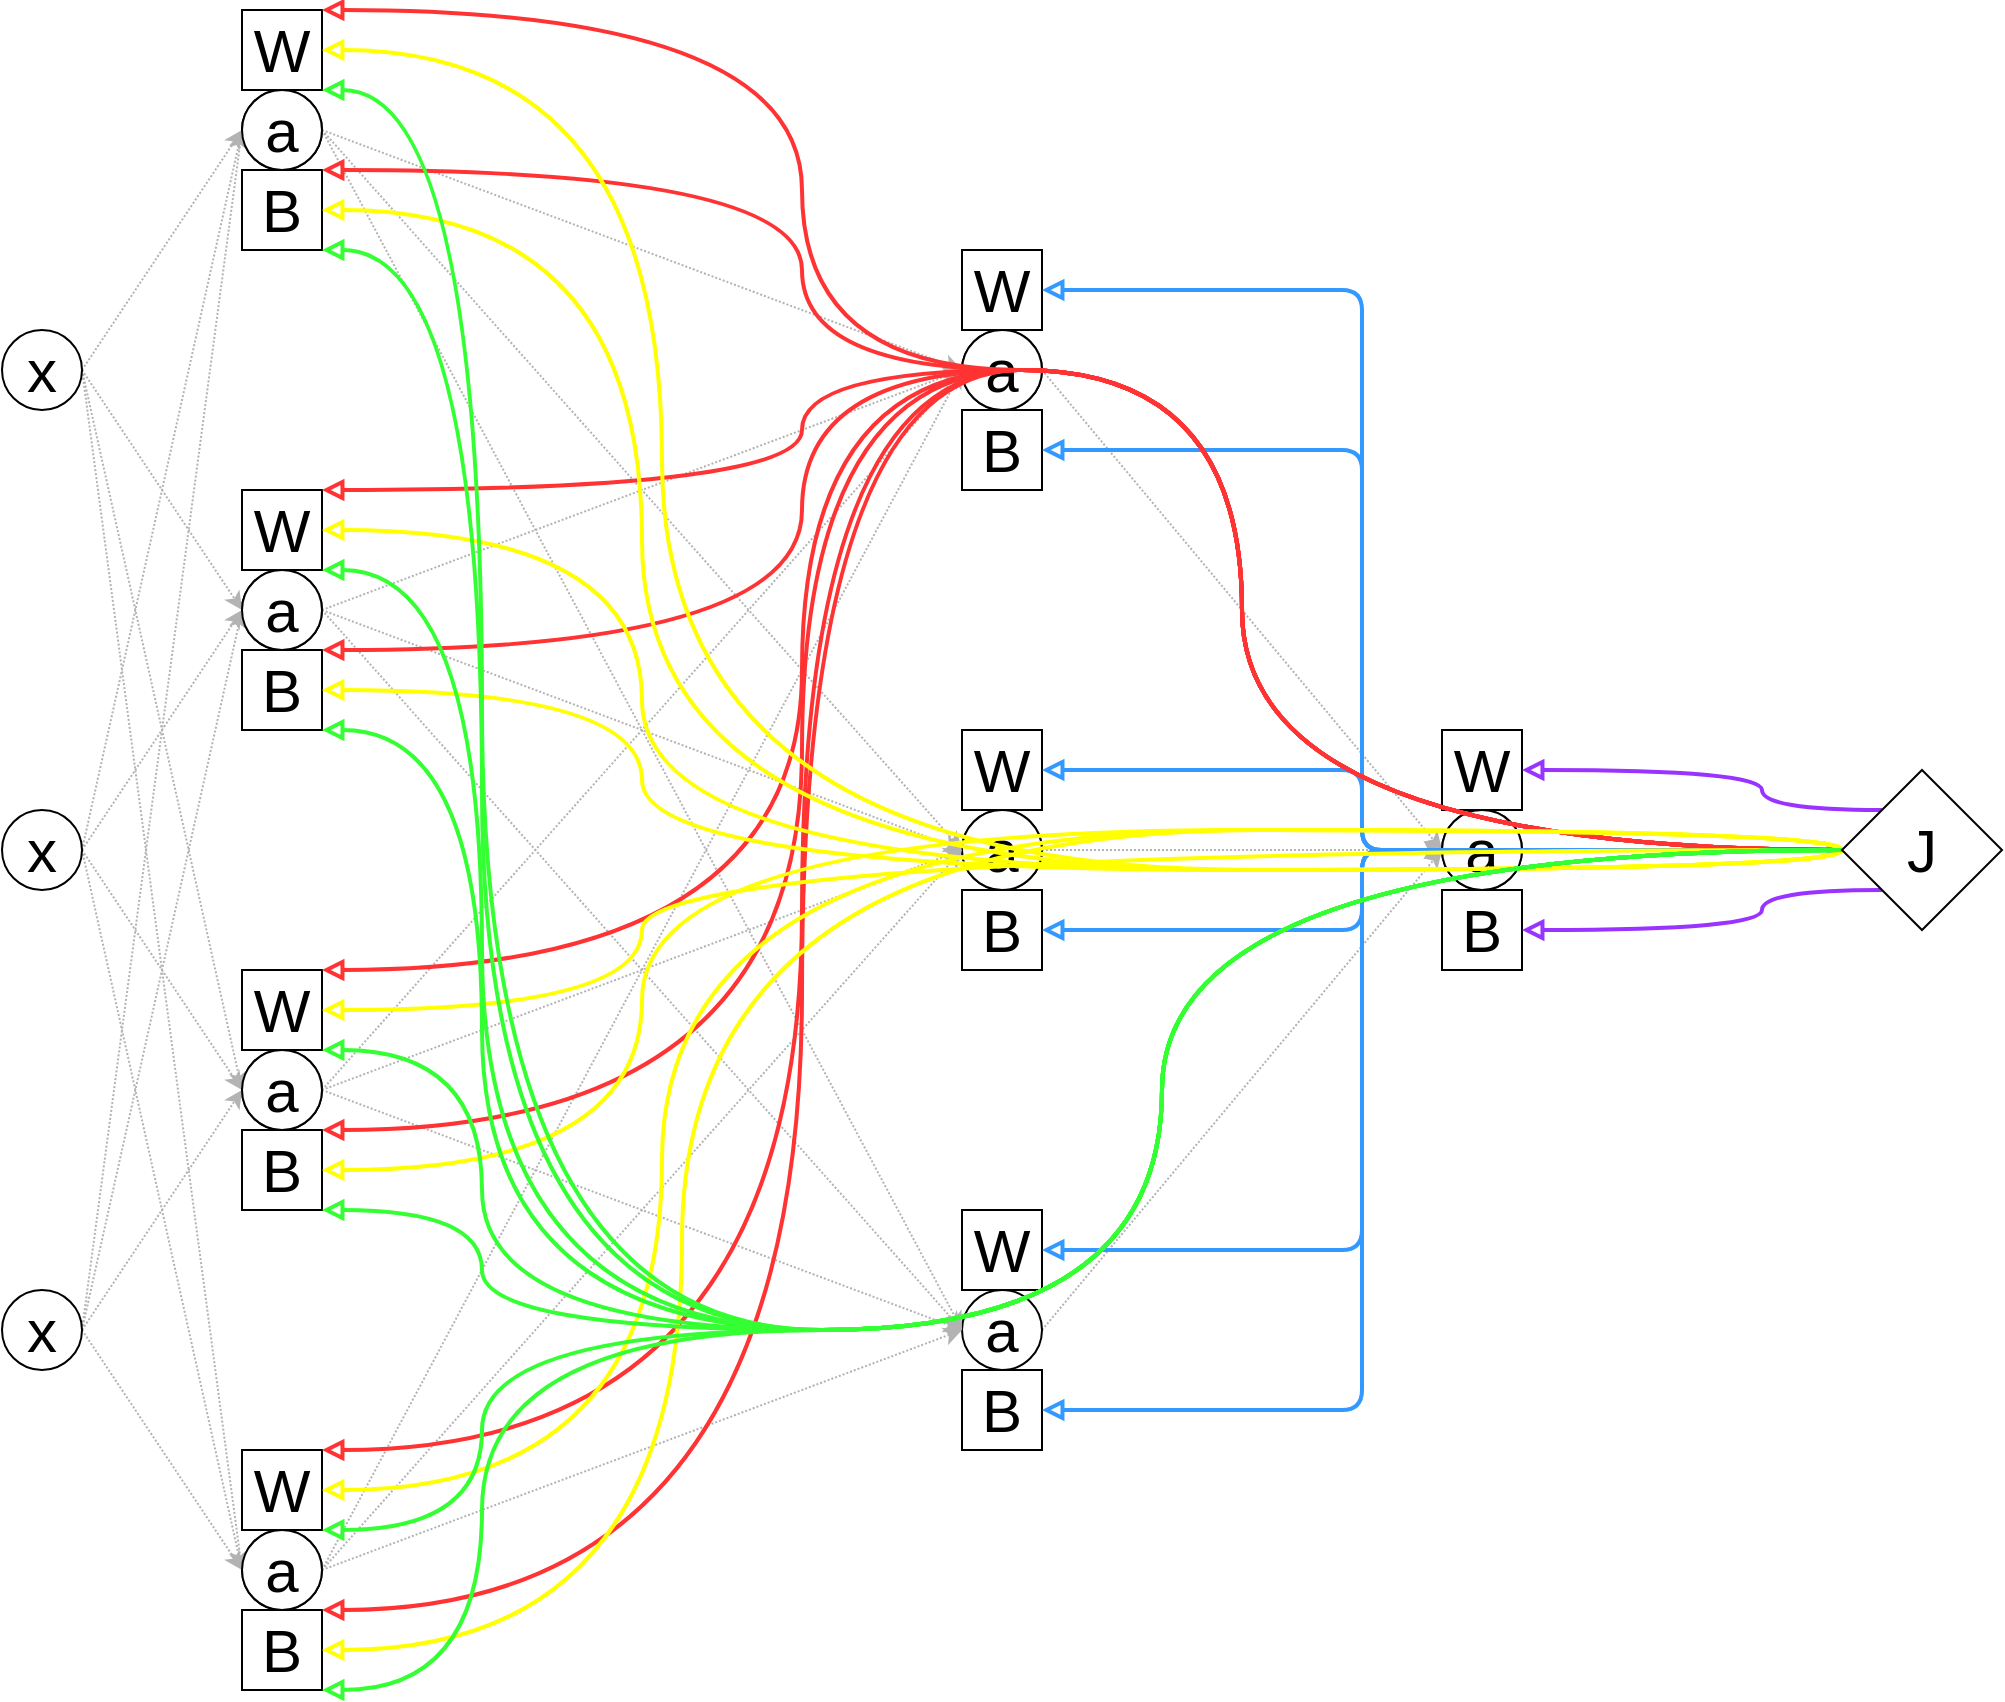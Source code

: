 <mxfile version="15.6.8" type="github"><diagram id="XtuRcXmUHAIBAmxHZIqt" name="Page-1"><mxGraphModel dx="1038" dy="605" grid="1" gridSize="10" guides="1" tooltips="1" connect="1" arrows="1" fold="1" page="1" pageScale="1" pageWidth="3300" pageHeight="4681" math="0" shadow="0"><root><mxCell id="0"/><mxCell id="1" parent="0"/><mxCell id="rryrD29cXmiZ26Lke5aH-1" value="&lt;font style=&quot;font-size: 30px&quot;&gt;a&lt;/font&gt;" style="ellipse;whiteSpace=wrap;html=1;aspect=fixed;" vertex="1" parent="1"><mxGeometry x="600" y="210" width="40" height="40" as="geometry"/></mxCell><mxCell id="rryrD29cXmiZ26Lke5aH-2" value="&lt;font style=&quot;font-size: 30px&quot;&gt;a&lt;/font&gt;" style="ellipse;whiteSpace=wrap;html=1;aspect=fixed;" vertex="1" parent="1"><mxGeometry x="600" y="450" width="40" height="40" as="geometry"/></mxCell><mxCell id="rryrD29cXmiZ26Lke5aH-3" style="edgeStyle=none;sketch=0;orthogonalLoop=1;jettySize=auto;html=1;exitX=1;exitY=0.5;exitDx=0;exitDy=0;shadow=0;dashed=1;dashPattern=1 1;fontSize=30;startArrow=none;startFill=0;endArrow=classic;endFill=1;strokeColor=#B3B3B3;strokeWidth=1;" edge="1" parent="1" source="rryrD29cXmiZ26Lke5aH-4"><mxGeometry relative="1" as="geometry"><mxPoint x="840" y="470" as="targetPoint"/></mxGeometry></mxCell><mxCell id="rryrD29cXmiZ26Lke5aH-4" value="&lt;span style=&quot;font-size: 30px&quot;&gt;a&lt;/span&gt;" style="ellipse;whiteSpace=wrap;html=1;aspect=fixed;" vertex="1" parent="1"><mxGeometry x="600" y="690" width="40" height="40" as="geometry"/></mxCell><mxCell id="rryrD29cXmiZ26Lke5aH-5" value="" style="ellipse;whiteSpace=wrap;html=1;aspect=fixed;" vertex="1" parent="1"><mxGeometry x="240" y="330" width="40" height="40" as="geometry"/></mxCell><mxCell id="rryrD29cXmiZ26Lke5aH-6" value="" style="ellipse;whiteSpace=wrap;html=1;aspect=fixed;" vertex="1" parent="1"><mxGeometry x="840" y="450" width="40" height="40" as="geometry"/></mxCell><mxCell id="rryrD29cXmiZ26Lke5aH-7" value="" style="ellipse;whiteSpace=wrap;html=1;aspect=fixed;" vertex="1" parent="1"><mxGeometry x="240" y="90" width="40" height="40" as="geometry"/></mxCell><mxCell id="rryrD29cXmiZ26Lke5aH-8" value="" style="ellipse;whiteSpace=wrap;html=1;aspect=fixed;" vertex="1" parent="1"><mxGeometry x="240" y="810" width="40" height="40" as="geometry"/></mxCell><mxCell id="rryrD29cXmiZ26Lke5aH-9" value="" style="ellipse;whiteSpace=wrap;html=1;aspect=fixed;" vertex="1" parent="1"><mxGeometry x="240" y="570" width="40" height="40" as="geometry"/></mxCell><mxCell id="rryrD29cXmiZ26Lke5aH-10" style="sketch=0;orthogonalLoop=1;jettySize=auto;html=1;exitX=1;exitY=0.5;exitDx=0;exitDy=0;entryX=0;entryY=0.5;entryDx=0;entryDy=0;shadow=0;dashed=1;fontSize=30;startArrow=none;startFill=0;endArrow=classic;endFill=1;strokeColor=#B3B3B3;strokeWidth=1;dashPattern=1 1;" edge="1" parent="1" source="rryrD29cXmiZ26Lke5aH-14" target="rryrD29cXmiZ26Lke5aH-45"><mxGeometry relative="1" as="geometry"/></mxCell><mxCell id="rryrD29cXmiZ26Lke5aH-11" style="sketch=0;orthogonalLoop=1;jettySize=auto;html=1;exitX=1;exitY=0.5;exitDx=0;exitDy=0;entryX=0;entryY=0.5;entryDx=0;entryDy=0;shadow=0;dashed=1;fontSize=30;startArrow=none;startFill=0;endArrow=classic;endFill=1;strokeColor=#B3B3B3;strokeWidth=1;dashPattern=1 1;" edge="1" parent="1" source="rryrD29cXmiZ26Lke5aH-14" target="rryrD29cXmiZ26Lke5aH-31"><mxGeometry relative="1" as="geometry"/></mxCell><mxCell id="rryrD29cXmiZ26Lke5aH-12" style="sketch=0;orthogonalLoop=1;jettySize=auto;html=1;exitX=1;exitY=0.5;exitDx=0;exitDy=0;entryX=0;entryY=0.5;entryDx=0;entryDy=0;shadow=0;dashed=1;fontSize=30;startArrow=none;startFill=0;endArrow=classic;endFill=1;strokeColor=#B3B3B3;strokeWidth=1;dashPattern=1 1;" edge="1" parent="1" source="rryrD29cXmiZ26Lke5aH-14" target="rryrD29cXmiZ26Lke5aH-51"><mxGeometry relative="1" as="geometry"/></mxCell><mxCell id="rryrD29cXmiZ26Lke5aH-13" style="sketch=0;orthogonalLoop=1;jettySize=auto;html=1;exitX=1;exitY=0.5;exitDx=0;exitDy=0;entryX=0;entryY=0.5;entryDx=0;entryDy=0;shadow=0;dashed=1;fontSize=30;startArrow=none;startFill=0;endArrow=classic;endFill=1;strokeColor=#B3B3B3;strokeWidth=1;dashPattern=1 1;" edge="1" parent="1" source="rryrD29cXmiZ26Lke5aH-14" target="rryrD29cXmiZ26Lke5aH-57"><mxGeometry relative="1" as="geometry"/></mxCell><mxCell id="rryrD29cXmiZ26Lke5aH-14" value="&lt;font style=&quot;font-size: 30px&quot;&gt;x&lt;/font&gt;" style="ellipse;whiteSpace=wrap;html=1;aspect=fixed;" vertex="1" parent="1"><mxGeometry x="120" y="690" width="40" height="40" as="geometry"/></mxCell><mxCell id="rryrD29cXmiZ26Lke5aH-15" style="sketch=0;orthogonalLoop=1;jettySize=auto;html=1;exitX=1;exitY=0.5;exitDx=0;exitDy=0;entryX=0;entryY=0.5;entryDx=0;entryDy=0;shadow=0;dashed=1;fontSize=30;startArrow=none;startFill=0;endArrow=classic;endFill=1;strokeColor=#B3B3B3;strokeWidth=1;dashPattern=1 1;" edge="1" parent="1" source="rryrD29cXmiZ26Lke5aH-19" target="rryrD29cXmiZ26Lke5aH-45"><mxGeometry relative="1" as="geometry"/></mxCell><mxCell id="rryrD29cXmiZ26Lke5aH-16" style="sketch=0;orthogonalLoop=1;jettySize=auto;html=1;exitX=1;exitY=0.5;exitDx=0;exitDy=0;entryX=0;entryY=0.5;entryDx=0;entryDy=0;shadow=0;dashed=1;fontSize=30;startArrow=none;startFill=0;endArrow=classic;endFill=1;strokeColor=#B3B3B3;strokeWidth=1;dashPattern=1 1;" edge="1" parent="1" source="rryrD29cXmiZ26Lke5aH-19" target="rryrD29cXmiZ26Lke5aH-31"><mxGeometry relative="1" as="geometry"/></mxCell><mxCell id="rryrD29cXmiZ26Lke5aH-17" style="sketch=0;orthogonalLoop=1;jettySize=auto;html=1;exitX=1;exitY=0.5;exitDx=0;exitDy=0;entryX=0;entryY=0.5;entryDx=0;entryDy=0;shadow=0;dashed=1;fontSize=30;startArrow=none;startFill=0;endArrow=classic;endFill=1;strokeColor=#B3B3B3;strokeWidth=1;dashPattern=1 1;" edge="1" parent="1" source="rryrD29cXmiZ26Lke5aH-19" target="rryrD29cXmiZ26Lke5aH-51"><mxGeometry relative="1" as="geometry"/></mxCell><mxCell id="rryrD29cXmiZ26Lke5aH-18" style="sketch=0;orthogonalLoop=1;jettySize=auto;html=1;exitX=1;exitY=0.5;exitDx=0;exitDy=0;entryX=0;entryY=0.5;entryDx=0;entryDy=0;shadow=0;dashed=1;fontSize=30;startArrow=none;startFill=0;endArrow=classic;endFill=1;strokeColor=#B3B3B3;strokeWidth=1;dashPattern=1 1;" edge="1" parent="1" source="rryrD29cXmiZ26Lke5aH-19" target="rryrD29cXmiZ26Lke5aH-57"><mxGeometry relative="1" as="geometry"/></mxCell><mxCell id="rryrD29cXmiZ26Lke5aH-19" value="&lt;font style=&quot;font-size: 30px&quot;&gt;x&lt;/font&gt;" style="ellipse;whiteSpace=wrap;html=1;aspect=fixed;" vertex="1" parent="1"><mxGeometry x="120" y="450" width="40" height="40" as="geometry"/></mxCell><mxCell id="rryrD29cXmiZ26Lke5aH-20" style="sketch=0;orthogonalLoop=1;jettySize=auto;html=1;exitX=1;exitY=0.5;exitDx=0;exitDy=0;entryX=0;entryY=0.5;entryDx=0;entryDy=0;shadow=0;fontSize=30;startArrow=none;startFill=0;endArrow=classic;endFill=1;strokeColor=#B3B3B3;strokeWidth=1;dashed=1;dashPattern=1 1;" edge="1" parent="1" source="rryrD29cXmiZ26Lke5aH-24" target="rryrD29cXmiZ26Lke5aH-45"><mxGeometry relative="1" as="geometry"/></mxCell><mxCell id="rryrD29cXmiZ26Lke5aH-21" style="sketch=0;orthogonalLoop=1;jettySize=auto;html=1;exitX=1;exitY=0.5;exitDx=0;exitDy=0;entryX=0;entryY=0.5;entryDx=0;entryDy=0;shadow=0;fontSize=30;startArrow=none;startFill=0;endArrow=classic;endFill=1;strokeColor=#B3B3B3;strokeWidth=1;dashed=1;dashPattern=1 1;" edge="1" parent="1" source="rryrD29cXmiZ26Lke5aH-24" target="rryrD29cXmiZ26Lke5aH-31"><mxGeometry relative="1" as="geometry"/></mxCell><mxCell id="rryrD29cXmiZ26Lke5aH-22" style="sketch=0;orthogonalLoop=1;jettySize=auto;html=1;exitX=1;exitY=0.5;exitDx=0;exitDy=0;entryX=0;entryY=0.5;entryDx=0;entryDy=0;shadow=0;fontSize=30;startArrow=none;startFill=0;endArrow=classic;endFill=1;strokeColor=#B3B3B3;strokeWidth=1;dashed=1;dashPattern=1 1;" edge="1" parent="1" source="rryrD29cXmiZ26Lke5aH-24" target="rryrD29cXmiZ26Lke5aH-51"><mxGeometry relative="1" as="geometry"/></mxCell><mxCell id="rryrD29cXmiZ26Lke5aH-23" style="sketch=0;orthogonalLoop=1;jettySize=auto;html=1;exitX=1;exitY=0.5;exitDx=0;exitDy=0;entryX=0;entryY=0.5;entryDx=0;entryDy=0;shadow=0;fontSize=30;startArrow=none;startFill=0;endArrow=classic;endFill=1;strokeColor=#B3B3B3;strokeWidth=1;dashed=1;dashPattern=1 1;" edge="1" parent="1" source="rryrD29cXmiZ26Lke5aH-24" target="rryrD29cXmiZ26Lke5aH-57"><mxGeometry relative="1" as="geometry"/></mxCell><mxCell id="rryrD29cXmiZ26Lke5aH-24" value="&lt;font style=&quot;font-size: 30px&quot;&gt;x&lt;/font&gt;" style="ellipse;whiteSpace=wrap;html=1;aspect=fixed;" vertex="1" parent="1"><mxGeometry x="120" y="210" width="40" height="40" as="geometry"/></mxCell><mxCell id="rryrD29cXmiZ26Lke5aH-25" value="" style="whiteSpace=wrap;html=1;aspect=fixed;fontSize=30;" vertex="1" parent="1"><mxGeometry x="600" y="410" width="40" height="40" as="geometry"/></mxCell><mxCell id="rryrD29cXmiZ26Lke5aH-26" value="W" style="whiteSpace=wrap;html=1;aspect=fixed;fontSize=30;" vertex="1" parent="1"><mxGeometry x="600" y="650" width="40" height="40" as="geometry"/></mxCell><mxCell id="rryrD29cXmiZ26Lke5aH-27" value="B" style="whiteSpace=wrap;html=1;aspect=fixed;fontSize=30;" vertex="1" parent="1"><mxGeometry x="600" y="730" width="40" height="40" as="geometry"/></mxCell><mxCell id="rryrD29cXmiZ26Lke5aH-28" style="edgeStyle=none;sketch=0;orthogonalLoop=1;jettySize=auto;html=1;exitX=1;exitY=0.5;exitDx=0;exitDy=0;shadow=0;dashed=1;dashPattern=1 1;fontSize=30;startArrow=none;startFill=0;endArrow=classic;endFill=1;strokeColor=#B3B3B3;strokeWidth=1;" edge="1" parent="1" source="rryrD29cXmiZ26Lke5aH-31"><mxGeometry relative="1" as="geometry"><mxPoint x="600" y="230" as="targetPoint"/></mxGeometry></mxCell><mxCell id="rryrD29cXmiZ26Lke5aH-29" style="edgeStyle=none;sketch=0;orthogonalLoop=1;jettySize=auto;html=1;exitX=1;exitY=0.5;exitDx=0;exitDy=0;shadow=0;dashed=1;dashPattern=1 1;fontSize=30;startArrow=none;startFill=0;endArrow=classic;endFill=1;strokeColor=#B3B3B3;strokeWidth=1;" edge="1" parent="1" source="rryrD29cXmiZ26Lke5aH-31"><mxGeometry relative="1" as="geometry"><mxPoint x="600" y="470" as="targetPoint"/></mxGeometry></mxCell><mxCell id="rryrD29cXmiZ26Lke5aH-30" style="edgeStyle=none;sketch=0;orthogonalLoop=1;jettySize=auto;html=1;exitX=1;exitY=0.5;exitDx=0;exitDy=0;entryX=0;entryY=0.5;entryDx=0;entryDy=0;shadow=0;dashed=1;dashPattern=1 1;fontSize=30;startArrow=none;startFill=0;endArrow=classic;endFill=1;strokeColor=#B3B3B3;strokeWidth=1;" edge="1" parent="1" source="rryrD29cXmiZ26Lke5aH-31" target="rryrD29cXmiZ26Lke5aH-4"><mxGeometry relative="1" as="geometry"/></mxCell><mxCell id="rryrD29cXmiZ26Lke5aH-31" value="&lt;span style=&quot;font-size: 30px&quot;&gt;a&lt;/span&gt;" style="ellipse;whiteSpace=wrap;html=1;aspect=fixed;" vertex="1" parent="1"><mxGeometry x="240" y="330" width="40" height="40" as="geometry"/></mxCell><mxCell id="rryrD29cXmiZ26Lke5aH-32" value="W" style="whiteSpace=wrap;html=1;aspect=fixed;fontSize=30;" vertex="1" parent="1"><mxGeometry x="240" y="290" width="40" height="40" as="geometry"/></mxCell><mxCell id="rryrD29cXmiZ26Lke5aH-33" value="B" style="whiteSpace=wrap;html=1;aspect=fixed;fontSize=30;" vertex="1" parent="1"><mxGeometry x="240" y="370" width="40" height="40" as="geometry"/></mxCell><mxCell id="rryrD29cXmiZ26Lke5aH-34" style="edgeStyle=none;sketch=0;orthogonalLoop=1;jettySize=auto;html=1;exitX=1;exitY=0.5;exitDx=0;exitDy=0;shadow=0;dashed=1;dashPattern=1 1;fontSize=30;startArrow=none;startFill=0;endArrow=classic;endFill=1;strokeColor=#B3B3B3;strokeWidth=1;" edge="1" parent="1" source="rryrD29cXmiZ26Lke5aH-35"><mxGeometry relative="1" as="geometry"><mxPoint x="840" y="470" as="targetPoint"/></mxGeometry></mxCell><mxCell id="rryrD29cXmiZ26Lke5aH-35" value="&lt;span style=&quot;font-size: 30px&quot;&gt;a&lt;/span&gt;" style="ellipse;whiteSpace=wrap;html=1;aspect=fixed;" vertex="1" parent="1"><mxGeometry x="600" y="450" width="40" height="40" as="geometry"/></mxCell><mxCell id="rryrD29cXmiZ26Lke5aH-36" value="W" style="whiteSpace=wrap;html=1;aspect=fixed;fontSize=30;" vertex="1" parent="1"><mxGeometry x="600" y="410" width="40" height="40" as="geometry"/></mxCell><mxCell id="rryrD29cXmiZ26Lke5aH-37" value="B" style="whiteSpace=wrap;html=1;aspect=fixed;fontSize=30;" vertex="1" parent="1"><mxGeometry x="600" y="490" width="40" height="40" as="geometry"/></mxCell><mxCell id="rryrD29cXmiZ26Lke5aH-38" style="edgeStyle=none;sketch=0;orthogonalLoop=1;jettySize=auto;html=1;exitX=1;exitY=0.5;exitDx=0;exitDy=0;shadow=0;dashed=1;dashPattern=1 1;fontSize=30;startArrow=none;startFill=0;endArrow=classic;endFill=1;strokeColor=#B3B3B3;strokeWidth=1;" edge="1" parent="1" source="rryrD29cXmiZ26Lke5aH-39"><mxGeometry relative="1" as="geometry"><mxPoint x="840" y="470" as="targetPoint"/></mxGeometry></mxCell><mxCell id="rryrD29cXmiZ26Lke5aH-39" value="&lt;span style=&quot;font-size: 30px&quot;&gt;a&lt;/span&gt;" style="ellipse;whiteSpace=wrap;html=1;aspect=fixed;" vertex="1" parent="1"><mxGeometry x="600" y="210" width="40" height="40" as="geometry"/></mxCell><mxCell id="rryrD29cXmiZ26Lke5aH-40" value="W" style="whiteSpace=wrap;html=1;aspect=fixed;fontSize=30;" vertex="1" parent="1"><mxGeometry x="600" y="170" width="40" height="40" as="geometry"/></mxCell><mxCell id="rryrD29cXmiZ26Lke5aH-41" value="B" style="whiteSpace=wrap;html=1;aspect=fixed;fontSize=30;" vertex="1" parent="1"><mxGeometry x="600" y="250" width="40" height="40" as="geometry"/></mxCell><mxCell id="rryrD29cXmiZ26Lke5aH-42" style="edgeStyle=none;sketch=0;orthogonalLoop=1;jettySize=auto;html=1;exitX=1;exitY=0.5;exitDx=0;exitDy=0;shadow=0;dashed=1;dashPattern=1 1;fontSize=30;startArrow=none;startFill=0;endArrow=classic;endFill=1;strokeColor=#B3B3B3;strokeWidth=1;" edge="1" parent="1" source="rryrD29cXmiZ26Lke5aH-45"><mxGeometry relative="1" as="geometry"><mxPoint x="600" y="230" as="targetPoint"/></mxGeometry></mxCell><mxCell id="rryrD29cXmiZ26Lke5aH-43" style="edgeStyle=none;sketch=0;orthogonalLoop=1;jettySize=auto;html=1;exitX=1;exitY=0.5;exitDx=0;exitDy=0;shadow=0;dashed=1;dashPattern=1 1;fontSize=30;startArrow=none;startFill=0;endArrow=classic;endFill=1;strokeColor=#B3B3B3;strokeWidth=1;" edge="1" parent="1" source="rryrD29cXmiZ26Lke5aH-45"><mxGeometry relative="1" as="geometry"><mxPoint x="600" y="470" as="targetPoint"/></mxGeometry></mxCell><mxCell id="rryrD29cXmiZ26Lke5aH-44" style="edgeStyle=none;sketch=0;orthogonalLoop=1;jettySize=auto;html=1;exitX=1;exitY=0.5;exitDx=0;exitDy=0;shadow=0;dashed=1;dashPattern=1 1;fontSize=30;startArrow=none;startFill=0;endArrow=classic;endFill=1;strokeColor=#B3B3B3;strokeWidth=1;" edge="1" parent="1" source="rryrD29cXmiZ26Lke5aH-45"><mxGeometry relative="1" as="geometry"><mxPoint x="600" y="710" as="targetPoint"/></mxGeometry></mxCell><mxCell id="rryrD29cXmiZ26Lke5aH-45" value="&lt;span style=&quot;font-size: 30px&quot;&gt;a&lt;/span&gt;" style="ellipse;whiteSpace=wrap;html=1;aspect=fixed;" vertex="1" parent="1"><mxGeometry x="240" y="90" width="40" height="40" as="geometry"/></mxCell><mxCell id="rryrD29cXmiZ26Lke5aH-46" value="W" style="whiteSpace=wrap;html=1;aspect=fixed;fontSize=30;" vertex="1" parent="1"><mxGeometry x="240" y="50" width="40" height="40" as="geometry"/></mxCell><mxCell id="rryrD29cXmiZ26Lke5aH-47" value="B" style="whiteSpace=wrap;html=1;aspect=fixed;fontSize=30;" vertex="1" parent="1"><mxGeometry x="240" y="130" width="40" height="40" as="geometry"/></mxCell><mxCell id="rryrD29cXmiZ26Lke5aH-48" style="edgeStyle=none;sketch=0;orthogonalLoop=1;jettySize=auto;html=1;exitX=1;exitY=0.5;exitDx=0;exitDy=0;entryX=0;entryY=0.5;entryDx=0;entryDy=0;shadow=0;dashed=1;dashPattern=1 1;fontSize=30;startArrow=none;startFill=0;endArrow=classic;endFill=1;strokeColor=#B3B3B3;strokeWidth=1;" edge="1" parent="1" source="rryrD29cXmiZ26Lke5aH-51" target="rryrD29cXmiZ26Lke5aH-39"><mxGeometry relative="1" as="geometry"/></mxCell><mxCell id="rryrD29cXmiZ26Lke5aH-49" style="edgeStyle=none;sketch=0;orthogonalLoop=1;jettySize=auto;html=1;exitX=1;exitY=0.5;exitDx=0;exitDy=0;shadow=0;dashed=1;dashPattern=1 1;fontSize=30;startArrow=none;startFill=0;endArrow=classic;endFill=1;strokeColor=#B3B3B3;strokeWidth=1;" edge="1" parent="1" source="rryrD29cXmiZ26Lke5aH-51"><mxGeometry relative="1" as="geometry"><mxPoint x="600" y="470" as="targetPoint"/></mxGeometry></mxCell><mxCell id="rryrD29cXmiZ26Lke5aH-50" style="edgeStyle=none;sketch=0;orthogonalLoop=1;jettySize=auto;html=1;exitX=1;exitY=0.5;exitDx=0;exitDy=0;entryX=0;entryY=0.5;entryDx=0;entryDy=0;shadow=0;dashed=1;dashPattern=1 1;fontSize=30;startArrow=none;startFill=0;endArrow=classic;endFill=1;strokeColor=#B3B3B3;strokeWidth=1;" edge="1" parent="1" source="rryrD29cXmiZ26Lke5aH-51" target="rryrD29cXmiZ26Lke5aH-4"><mxGeometry relative="1" as="geometry"/></mxCell><mxCell id="rryrD29cXmiZ26Lke5aH-51" value="&lt;span style=&quot;font-size: 30px&quot;&gt;a&lt;/span&gt;" style="ellipse;whiteSpace=wrap;html=1;aspect=fixed;" vertex="1" parent="1"><mxGeometry x="240" y="570" width="40" height="40" as="geometry"/></mxCell><mxCell id="rryrD29cXmiZ26Lke5aH-52" value="W" style="whiteSpace=wrap;html=1;aspect=fixed;fontSize=30;" vertex="1" parent="1"><mxGeometry x="240" y="530" width="40" height="40" as="geometry"/></mxCell><mxCell id="rryrD29cXmiZ26Lke5aH-53" value="B" style="whiteSpace=wrap;html=1;aspect=fixed;fontSize=30;" vertex="1" parent="1"><mxGeometry x="240" y="610" width="40" height="40" as="geometry"/></mxCell><mxCell id="rryrD29cXmiZ26Lke5aH-54" style="edgeStyle=none;sketch=0;orthogonalLoop=1;jettySize=auto;html=1;exitX=1;exitY=0.5;exitDx=0;exitDy=0;shadow=0;dashed=1;dashPattern=1 1;fontSize=30;startArrow=none;startFill=0;endArrow=classic;endFill=1;strokeColor=#B3B3B3;strokeWidth=1;" edge="1" parent="1" source="rryrD29cXmiZ26Lke5aH-57"><mxGeometry relative="1" as="geometry"><mxPoint x="600" y="230" as="targetPoint"/></mxGeometry></mxCell><mxCell id="rryrD29cXmiZ26Lke5aH-55" style="edgeStyle=none;sketch=0;orthogonalLoop=1;jettySize=auto;html=1;exitX=1;exitY=0.5;exitDx=0;exitDy=0;shadow=0;dashed=1;dashPattern=1 1;fontSize=30;startArrow=none;startFill=0;endArrow=classic;endFill=1;strokeColor=#B3B3B3;strokeWidth=1;" edge="1" parent="1" source="rryrD29cXmiZ26Lke5aH-57"><mxGeometry relative="1" as="geometry"><mxPoint x="600" y="470" as="targetPoint"/></mxGeometry></mxCell><mxCell id="rryrD29cXmiZ26Lke5aH-56" style="edgeStyle=none;sketch=0;orthogonalLoop=1;jettySize=auto;html=1;exitX=1;exitY=0.5;exitDx=0;exitDy=0;entryX=0;entryY=0.5;entryDx=0;entryDy=0;shadow=0;dashed=1;dashPattern=1 1;fontSize=30;startArrow=none;startFill=0;endArrow=classic;endFill=1;strokeColor=#B3B3B3;strokeWidth=1;" edge="1" parent="1" source="rryrD29cXmiZ26Lke5aH-57" target="rryrD29cXmiZ26Lke5aH-4"><mxGeometry relative="1" as="geometry"/></mxCell><mxCell id="rryrD29cXmiZ26Lke5aH-57" value="&lt;span style=&quot;font-size: 30px&quot;&gt;a&lt;/span&gt;" style="ellipse;whiteSpace=wrap;html=1;aspect=fixed;" vertex="1" parent="1"><mxGeometry x="240" y="810" width="40" height="40" as="geometry"/></mxCell><mxCell id="rryrD29cXmiZ26Lke5aH-58" value="W" style="whiteSpace=wrap;html=1;aspect=fixed;fontSize=30;" vertex="1" parent="1"><mxGeometry x="240" y="770" width="40" height="40" as="geometry"/></mxCell><mxCell id="rryrD29cXmiZ26Lke5aH-59" value="B" style="whiteSpace=wrap;html=1;aspect=fixed;fontSize=30;" vertex="1" parent="1"><mxGeometry x="240" y="850" width="40" height="40" as="geometry"/></mxCell><mxCell id="rryrD29cXmiZ26Lke5aH-60" style="edgeStyle=none;sketch=0;orthogonalLoop=1;jettySize=auto;html=1;exitX=1;exitY=0.5;exitDx=0;exitDy=0;entryX=0;entryY=0.5;entryDx=0;entryDy=0;shadow=0;dashed=1;dashPattern=1 1;fontSize=30;startArrow=none;startFill=0;endArrow=classic;endFill=1;strokeColor=#B3B3B3;strokeWidth=1;" edge="1" parent="1" source="rryrD29cXmiZ26Lke5aH-61" target="rryrD29cXmiZ26Lke5aH-96"><mxGeometry relative="1" as="geometry"/></mxCell><mxCell id="rryrD29cXmiZ26Lke5aH-61" value="&lt;span style=&quot;font-size: 30px&quot;&gt;a&lt;/span&gt;" style="ellipse;whiteSpace=wrap;html=1;aspect=fixed;" vertex="1" parent="1"><mxGeometry x="840" y="450" width="40" height="40" as="geometry"/></mxCell><mxCell id="rryrD29cXmiZ26Lke5aH-62" value="W" style="whiteSpace=wrap;html=1;aspect=fixed;fontSize=30;" vertex="1" parent="1"><mxGeometry x="840" y="410" width="40" height="40" as="geometry"/></mxCell><mxCell id="rryrD29cXmiZ26Lke5aH-63" value="B" style="whiteSpace=wrap;html=1;aspect=fixed;fontSize=30;" vertex="1" parent="1"><mxGeometry x="840" y="490" width="40" height="40" as="geometry"/></mxCell><mxCell id="rryrD29cXmiZ26Lke5aH-64" style="edgeStyle=orthogonalEdgeStyle;orthogonalLoop=1;jettySize=auto;html=1;exitX=0;exitY=0;exitDx=0;exitDy=0;entryX=1;entryY=0.5;entryDx=0;entryDy=0;fontSize=30;fillColor=#647687;strokeColor=#9933FF;curved=1;strokeWidth=2;endArrow=block;endFill=0;" edge="1" parent="1" source="rryrD29cXmiZ26Lke5aH-96" target="rryrD29cXmiZ26Lke5aH-62"><mxGeometry relative="1" as="geometry"><Array as="points"><mxPoint x="1000" y="450"/><mxPoint x="1000" y="430"/></Array></mxGeometry></mxCell><mxCell id="rryrD29cXmiZ26Lke5aH-65" style="edgeStyle=orthogonalEdgeStyle;orthogonalLoop=1;jettySize=auto;html=1;exitX=0;exitY=1;exitDx=0;exitDy=0;entryX=1;entryY=0.5;entryDx=0;entryDy=0;fontSize=30;fillColor=#647687;strokeColor=#9933FF;curved=1;strokeWidth=2;endArrow=block;endFill=0;" edge="1" parent="1" source="rryrD29cXmiZ26Lke5aH-96" target="rryrD29cXmiZ26Lke5aH-63"><mxGeometry relative="1" as="geometry"><Array as="points"><mxPoint x="1000" y="490"/><mxPoint x="1000" y="510"/></Array></mxGeometry></mxCell><mxCell id="rryrD29cXmiZ26Lke5aH-66" style="edgeStyle=orthogonalEdgeStyle;orthogonalLoop=1;jettySize=auto;html=1;exitX=0;exitY=0.5;exitDx=0;exitDy=0;entryX=1;entryY=0.5;entryDx=0;entryDy=0;fontSize=30;fillColor=#e3c800;strokeColor=#3399FF;strokeWidth=2;endArrow=block;endFill=0;rounded=1;" edge="1" parent="1" source="rryrD29cXmiZ26Lke5aH-96" target="rryrD29cXmiZ26Lke5aH-40"><mxGeometry relative="1" as="geometry"><Array as="points"><mxPoint x="800" y="470"/><mxPoint x="800" y="190"/></Array></mxGeometry></mxCell><mxCell id="rryrD29cXmiZ26Lke5aH-67" style="edgeStyle=orthogonalEdgeStyle;orthogonalLoop=1;jettySize=auto;html=1;exitX=0;exitY=0.5;exitDx=0;exitDy=0;entryX=1;entryY=0.5;entryDx=0;entryDy=0;fontSize=30;fillColor=#e3c800;strokeColor=#3399FF;strokeWidth=2;endArrow=block;endFill=0;rounded=1;" edge="1" parent="1" source="rryrD29cXmiZ26Lke5aH-96" target="rryrD29cXmiZ26Lke5aH-27"><mxGeometry relative="1" as="geometry"><Array as="points"><mxPoint x="800" y="470"/><mxPoint x="800" y="750"/></Array></mxGeometry></mxCell><mxCell id="rryrD29cXmiZ26Lke5aH-68" style="edgeStyle=orthogonalEdgeStyle;orthogonalLoop=1;jettySize=auto;html=1;exitX=0;exitY=0.5;exitDx=0;exitDy=0;entryX=1;entryY=0.5;entryDx=0;entryDy=0;fontSize=30;fillColor=#e3c800;strokeColor=#3399FF;strokeWidth=2;endArrow=block;endFill=0;rounded=1;" edge="1" parent="1" source="rryrD29cXmiZ26Lke5aH-96" target="rryrD29cXmiZ26Lke5aH-41"><mxGeometry relative="1" as="geometry"><Array as="points"><mxPoint x="800" y="470"/><mxPoint x="800" y="270"/></Array></mxGeometry></mxCell><mxCell id="rryrD29cXmiZ26Lke5aH-69" style="edgeStyle=orthogonalEdgeStyle;orthogonalLoop=1;jettySize=auto;html=1;exitX=0;exitY=0.5;exitDx=0;exitDy=0;entryX=1;entryY=0.5;entryDx=0;entryDy=0;fontSize=30;fillColor=#e3c800;strokeColor=#3399FF;strokeWidth=2;endArrow=block;endFill=0;rounded=1;" edge="1" parent="1" source="rryrD29cXmiZ26Lke5aH-96" target="rryrD29cXmiZ26Lke5aH-36"><mxGeometry relative="1" as="geometry"><Array as="points"><mxPoint x="800" y="470"/><mxPoint x="800" y="430"/></Array></mxGeometry></mxCell><mxCell id="rryrD29cXmiZ26Lke5aH-70" style="edgeStyle=orthogonalEdgeStyle;orthogonalLoop=1;jettySize=auto;html=1;exitX=0;exitY=0.5;exitDx=0;exitDy=0;entryX=1;entryY=0.5;entryDx=0;entryDy=0;fontSize=30;fillColor=#e3c800;strokeColor=#3399FF;strokeWidth=2;endArrow=block;endFill=0;rounded=1;" edge="1" parent="1" source="rryrD29cXmiZ26Lke5aH-96" target="rryrD29cXmiZ26Lke5aH-37"><mxGeometry relative="1" as="geometry"><Array as="points"><mxPoint x="800" y="470"/><mxPoint x="800" y="510"/></Array></mxGeometry></mxCell><mxCell id="rryrD29cXmiZ26Lke5aH-71" style="edgeStyle=orthogonalEdgeStyle;orthogonalLoop=1;jettySize=auto;html=1;exitX=0;exitY=0.5;exitDx=0;exitDy=0;entryX=1;entryY=0.5;entryDx=0;entryDy=0;fontSize=30;fillColor=#e3c800;strokeColor=#3399FF;strokeWidth=2;endArrow=block;endFill=0;rounded=1;" edge="1" parent="1" source="rryrD29cXmiZ26Lke5aH-96" target="rryrD29cXmiZ26Lke5aH-26"><mxGeometry relative="1" as="geometry"><Array as="points"><mxPoint x="800" y="470"/><mxPoint x="800" y="670"/></Array></mxGeometry></mxCell><mxCell id="rryrD29cXmiZ26Lke5aH-72" style="edgeStyle=orthogonalEdgeStyle;orthogonalLoop=1;jettySize=auto;html=1;exitX=0;exitY=0.5;exitDx=0;exitDy=0;entryX=1;entryY=0;entryDx=0;entryDy=0;fontSize=30;fillColor=#6a00ff;strokeColor=#FF3333;strokeWidth=2;endArrow=block;endFill=0;startArrow=none;startFill=0;shadow=0;sketch=0;curved=1;" edge="1" parent="1" source="rryrD29cXmiZ26Lke5aH-96" target="rryrD29cXmiZ26Lke5aH-46"><mxGeometry relative="1" as="geometry"><Array as="points"><mxPoint x="740" y="470"/><mxPoint x="740" y="230"/><mxPoint x="520" y="230"/><mxPoint x="520" y="50"/></Array></mxGeometry></mxCell><mxCell id="rryrD29cXmiZ26Lke5aH-73" style="edgeStyle=orthogonalEdgeStyle;orthogonalLoop=1;jettySize=auto;html=1;exitX=0;exitY=0.5;exitDx=0;exitDy=0;entryX=1;entryY=0;entryDx=0;entryDy=0;fontSize=30;fillColor=#6a00ff;strokeColor=#FF3333;strokeWidth=2;endArrow=block;endFill=0;startArrow=none;startFill=0;shadow=0;sketch=0;curved=1;" edge="1" parent="1" source="rryrD29cXmiZ26Lke5aH-96" target="rryrD29cXmiZ26Lke5aH-47"><mxGeometry relative="1" as="geometry"><Array as="points"><mxPoint x="740" y="470"/><mxPoint x="740" y="230"/><mxPoint x="520" y="230"/><mxPoint x="520" y="130"/></Array></mxGeometry></mxCell><mxCell id="rryrD29cXmiZ26Lke5aH-74" style="edgeStyle=orthogonalEdgeStyle;orthogonalLoop=1;jettySize=auto;html=1;exitX=0;exitY=0.5;exitDx=0;exitDy=0;entryX=1;entryY=0;entryDx=0;entryDy=0;fontSize=30;fillColor=#6a00ff;strokeColor=#FF3333;strokeWidth=2;endArrow=block;endFill=0;startArrow=none;startFill=0;shadow=0;sketch=0;curved=1;" edge="1" parent="1" source="rryrD29cXmiZ26Lke5aH-96" target="rryrD29cXmiZ26Lke5aH-32"><mxGeometry relative="1" as="geometry"><Array as="points"><mxPoint x="740" y="470"/><mxPoint x="740" y="230"/><mxPoint x="520" y="230"/><mxPoint x="520" y="290"/></Array></mxGeometry></mxCell><mxCell id="rryrD29cXmiZ26Lke5aH-75" style="edgeStyle=orthogonalEdgeStyle;orthogonalLoop=1;jettySize=auto;html=1;exitX=0;exitY=0.5;exitDx=0;exitDy=0;entryX=1;entryY=0;entryDx=0;entryDy=0;fontSize=30;fillColor=#6a00ff;strokeColor=#FF3333;strokeWidth=2;endArrow=block;endFill=0;startArrow=none;startFill=0;shadow=0;sketch=0;curved=1;" edge="1" parent="1" source="rryrD29cXmiZ26Lke5aH-96" target="rryrD29cXmiZ26Lke5aH-33"><mxGeometry relative="1" as="geometry"><Array as="points"><mxPoint x="740" y="470"/><mxPoint x="740" y="230"/><mxPoint x="520" y="230"/><mxPoint x="520" y="370"/></Array></mxGeometry></mxCell><mxCell id="rryrD29cXmiZ26Lke5aH-76" style="edgeStyle=orthogonalEdgeStyle;orthogonalLoop=1;jettySize=auto;html=1;exitX=0;exitY=0.5;exitDx=0;exitDy=0;entryX=1;entryY=0;entryDx=0;entryDy=0;fontSize=30;fillColor=#6a00ff;strokeColor=#FF3333;strokeWidth=2;endArrow=block;endFill=0;startArrow=none;startFill=0;shadow=0;sketch=0;curved=1;" edge="1" parent="1" source="rryrD29cXmiZ26Lke5aH-96" target="rryrD29cXmiZ26Lke5aH-52"><mxGeometry relative="1" as="geometry"><Array as="points"><mxPoint x="740" y="470"/><mxPoint x="740" y="230"/><mxPoint x="520" y="230"/><mxPoint x="520" y="530"/></Array></mxGeometry></mxCell><mxCell id="rryrD29cXmiZ26Lke5aH-77" style="edgeStyle=orthogonalEdgeStyle;orthogonalLoop=1;jettySize=auto;html=1;exitX=0;exitY=0.5;exitDx=0;exitDy=0;entryX=1;entryY=0;entryDx=0;entryDy=0;fontSize=30;fillColor=#6a00ff;strokeColor=#FF3333;strokeWidth=2;endArrow=block;endFill=0;startArrow=none;startFill=0;shadow=0;sketch=0;curved=1;" edge="1" parent="1" source="rryrD29cXmiZ26Lke5aH-96" target="rryrD29cXmiZ26Lke5aH-53"><mxGeometry relative="1" as="geometry"><Array as="points"><mxPoint x="740" y="470"/><mxPoint x="740" y="230"/><mxPoint x="520" y="230"/><mxPoint x="520" y="610"/></Array></mxGeometry></mxCell><mxCell id="rryrD29cXmiZ26Lke5aH-78" style="edgeStyle=orthogonalEdgeStyle;orthogonalLoop=1;jettySize=auto;html=1;exitX=0;exitY=0.5;exitDx=0;exitDy=0;entryX=1;entryY=0;entryDx=0;entryDy=0;fontSize=30;fillColor=#6a00ff;strokeColor=#FF3333;strokeWidth=2;endArrow=block;endFill=0;startArrow=none;startFill=0;shadow=0;sketch=0;curved=1;" edge="1" parent="1" source="rryrD29cXmiZ26Lke5aH-96" target="rryrD29cXmiZ26Lke5aH-58"><mxGeometry relative="1" as="geometry"><Array as="points"><mxPoint x="740" y="470"/><mxPoint x="740" y="230"/><mxPoint x="520" y="230"/><mxPoint x="520" y="770"/></Array></mxGeometry></mxCell><mxCell id="rryrD29cXmiZ26Lke5aH-79" style="edgeStyle=orthogonalEdgeStyle;orthogonalLoop=1;jettySize=auto;html=1;exitX=0;exitY=0.5;exitDx=0;exitDy=0;entryX=1;entryY=0;entryDx=0;entryDy=0;fontSize=30;fillColor=#6a00ff;strokeColor=#FF3333;strokeWidth=2;endArrow=block;endFill=0;startArrow=none;startFill=0;shadow=0;sketch=0;curved=1;" edge="1" parent="1" source="rryrD29cXmiZ26Lke5aH-96" target="rryrD29cXmiZ26Lke5aH-59"><mxGeometry relative="1" as="geometry"><Array as="points"><mxPoint x="740" y="470"/><mxPoint x="740" y="230"/><mxPoint x="520" y="230"/><mxPoint x="520" y="850"/></Array></mxGeometry></mxCell><mxCell id="rryrD29cXmiZ26Lke5aH-80" style="edgeStyle=orthogonalEdgeStyle;orthogonalLoop=1;jettySize=auto;html=1;exitX=0;exitY=0.5;exitDx=0;exitDy=0;entryX=1;entryY=0.5;entryDx=0;entryDy=0;fontSize=30;fillColor=#d5e8d4;strokeColor=#FFFF00;sketch=0;shadow=0;strokeWidth=2;endArrow=block;endFill=0;curved=1;" edge="1" parent="1" source="rryrD29cXmiZ26Lke5aH-96" target="rryrD29cXmiZ26Lke5aH-46"><mxGeometry relative="1" as="geometry"><Array as="points"><mxPoint x="1040" y="480"/><mxPoint x="450" y="480"/><mxPoint x="450" y="70"/></Array></mxGeometry></mxCell><mxCell id="rryrD29cXmiZ26Lke5aH-81" style="edgeStyle=orthogonalEdgeStyle;orthogonalLoop=1;jettySize=auto;html=1;exitX=0;exitY=0.5;exitDx=0;exitDy=0;entryX=1;entryY=0.5;entryDx=0;entryDy=0;fontSize=30;fillColor=#d5e8d4;strokeColor=#FFFF00;sketch=0;shadow=0;strokeWidth=2;endArrow=block;endFill=0;curved=1;" edge="1" parent="1" source="rryrD29cXmiZ26Lke5aH-96" target="rryrD29cXmiZ26Lke5aH-47"><mxGeometry relative="1" as="geometry"><Array as="points"><mxPoint x="1040" y="480"/><mxPoint x="440" y="480"/><mxPoint x="440" y="150"/></Array></mxGeometry></mxCell><mxCell id="rryrD29cXmiZ26Lke5aH-82" style="edgeStyle=orthogonalEdgeStyle;orthogonalLoop=1;jettySize=auto;html=1;exitX=0;exitY=0.5;exitDx=0;exitDy=0;entryX=1;entryY=0.5;entryDx=0;entryDy=0;fontSize=30;fillColor=#d5e8d4;strokeColor=#FFFF00;sketch=0;shadow=0;strokeWidth=2;endArrow=block;endFill=0;curved=1;" edge="1" parent="1" source="rryrD29cXmiZ26Lke5aH-96" target="rryrD29cXmiZ26Lke5aH-32"><mxGeometry relative="1" as="geometry"><Array as="points"><mxPoint x="1040" y="480"/><mxPoint x="440" y="480"/><mxPoint x="440" y="310"/></Array></mxGeometry></mxCell><mxCell id="rryrD29cXmiZ26Lke5aH-83" style="edgeStyle=orthogonalEdgeStyle;orthogonalLoop=1;jettySize=auto;html=1;exitX=0;exitY=0.5;exitDx=0;exitDy=0;entryX=1;entryY=0.5;entryDx=0;entryDy=0;fontSize=30;fillColor=#d5e8d4;strokeColor=#FFFF00;sketch=0;shadow=0;strokeWidth=2;endArrow=block;endFill=0;curved=1;" edge="1" parent="1" source="rryrD29cXmiZ26Lke5aH-96" target="rryrD29cXmiZ26Lke5aH-33"><mxGeometry relative="1" as="geometry"><Array as="points"><mxPoint x="1040" y="480"/><mxPoint x="440" y="480"/><mxPoint x="440" y="390"/></Array></mxGeometry></mxCell><mxCell id="rryrD29cXmiZ26Lke5aH-84" style="edgeStyle=orthogonalEdgeStyle;orthogonalLoop=1;jettySize=auto;html=1;exitX=0;exitY=0.5;exitDx=0;exitDy=0;entryX=1;entryY=0.5;entryDx=0;entryDy=0;fontSize=30;fillColor=#d5e8d4;strokeColor=#FFFF00;sketch=0;shadow=0;strokeWidth=2;endArrow=block;endFill=0;curved=1;" edge="1" parent="1" source="rryrD29cXmiZ26Lke5aH-96" target="rryrD29cXmiZ26Lke5aH-52"><mxGeometry relative="1" as="geometry"><Array as="points"><mxPoint x="440" y="470"/><mxPoint x="440" y="550"/></Array></mxGeometry></mxCell><mxCell id="rryrD29cXmiZ26Lke5aH-85" style="edgeStyle=orthogonalEdgeStyle;orthogonalLoop=1;jettySize=auto;html=1;exitX=0;exitY=0.5;exitDx=0;exitDy=0;entryX=1;entryY=0.5;entryDx=0;entryDy=0;fontSize=30;fillColor=#d5e8d4;strokeColor=#FFFF00;sketch=0;shadow=0;strokeWidth=2;endArrow=block;endFill=0;curved=1;" edge="1" parent="1" source="rryrD29cXmiZ26Lke5aH-96" target="rryrD29cXmiZ26Lke5aH-53"><mxGeometry relative="1" as="geometry"><Array as="points"><mxPoint x="1040" y="460"/><mxPoint x="440" y="460"/><mxPoint x="440" y="630"/></Array></mxGeometry></mxCell><mxCell id="rryrD29cXmiZ26Lke5aH-86" style="edgeStyle=orthogonalEdgeStyle;orthogonalLoop=1;jettySize=auto;html=1;exitX=0;exitY=0.5;exitDx=0;exitDy=0;entryX=1;entryY=0.5;entryDx=0;entryDy=0;fontSize=30;fillColor=#d5e8d4;strokeColor=#FFFF00;sketch=0;shadow=0;strokeWidth=2;endArrow=block;endFill=0;curved=1;" edge="1" parent="1" source="rryrD29cXmiZ26Lke5aH-96" target="rryrD29cXmiZ26Lke5aH-58"><mxGeometry relative="1" as="geometry"><Array as="points"><mxPoint x="1040" y="460"/><mxPoint x="450" y="460"/><mxPoint x="450" y="790"/></Array></mxGeometry></mxCell><mxCell id="rryrD29cXmiZ26Lke5aH-87" style="edgeStyle=orthogonalEdgeStyle;orthogonalLoop=1;jettySize=auto;html=1;exitX=0;exitY=0.5;exitDx=0;exitDy=0;entryX=1;entryY=0.5;entryDx=0;entryDy=0;fontSize=30;fillColor=#d5e8d4;strokeColor=#FFFF00;strokeWidth=2;endArrow=block;endFill=0;startArrow=none;startFill=0;shadow=0;sketch=0;curved=1;" edge="1" parent="1" source="rryrD29cXmiZ26Lke5aH-96" target="rryrD29cXmiZ26Lke5aH-59"><mxGeometry relative="1" as="geometry"><Array as="points"><mxPoint x="1040" y="460"/><mxPoint x="460" y="460"/><mxPoint x="460" y="870"/></Array></mxGeometry></mxCell><mxCell id="rryrD29cXmiZ26Lke5aH-88" style="edgeStyle=orthogonalEdgeStyle;orthogonalLoop=1;jettySize=auto;html=1;exitX=0;exitY=0.5;exitDx=0;exitDy=0;entryX=1;entryY=1;entryDx=0;entryDy=0;fontSize=30;fillColor=#f8cecc;strokeColor=#33FF33;endArrow=block;endFill=0;strokeWidth=2;curved=1;" edge="1" parent="1" source="rryrD29cXmiZ26Lke5aH-96" target="rryrD29cXmiZ26Lke5aH-46"><mxGeometry relative="1" as="geometry"><Array as="points"><mxPoint x="700" y="470"/><mxPoint x="700" y="710"/><mxPoint x="360" y="710"/><mxPoint x="360" y="90"/></Array></mxGeometry></mxCell><mxCell id="rryrD29cXmiZ26Lke5aH-89" style="edgeStyle=orthogonalEdgeStyle;orthogonalLoop=1;jettySize=auto;html=1;exitX=0;exitY=0.5;exitDx=0;exitDy=0;fontSize=30;fillColor=#f8cecc;strokeColor=#33FF33;endArrow=block;endFill=0;strokeWidth=2;entryX=1;entryY=1;entryDx=0;entryDy=0;curved=1;" edge="1" parent="1" source="rryrD29cXmiZ26Lke5aH-96" target="rryrD29cXmiZ26Lke5aH-47"><mxGeometry relative="1" as="geometry"><mxPoint x="400" y="170" as="targetPoint"/><Array as="points"><mxPoint x="700" y="470"/><mxPoint x="700" y="710"/><mxPoint x="360" y="710"/><mxPoint x="360" y="170"/></Array></mxGeometry></mxCell><mxCell id="rryrD29cXmiZ26Lke5aH-90" style="edgeStyle=orthogonalEdgeStyle;orthogonalLoop=1;jettySize=auto;html=1;exitX=0;exitY=0.5;exitDx=0;exitDy=0;entryX=1;entryY=1;entryDx=0;entryDy=0;fontSize=30;fillColor=#f8cecc;strokeColor=#33FF33;endArrow=block;endFill=0;strokeWidth=2;curved=1;" edge="1" parent="1" source="rryrD29cXmiZ26Lke5aH-96" target="rryrD29cXmiZ26Lke5aH-32"><mxGeometry relative="1" as="geometry"><Array as="points"><mxPoint x="700" y="470"/><mxPoint x="700" y="710"/><mxPoint x="360" y="710"/><mxPoint x="360" y="330"/></Array></mxGeometry></mxCell><mxCell id="rryrD29cXmiZ26Lke5aH-91" style="edgeStyle=orthogonalEdgeStyle;orthogonalLoop=1;jettySize=auto;html=1;exitX=0;exitY=0.5;exitDx=0;exitDy=0;fontSize=30;fillColor=#f8cecc;strokeColor=#33FF33;endArrow=block;endFill=0;strokeWidth=2;entryX=1;entryY=1;entryDx=0;entryDy=0;curved=1;" edge="1" parent="1" source="rryrD29cXmiZ26Lke5aH-96" target="rryrD29cXmiZ26Lke5aH-33"><mxGeometry relative="1" as="geometry"><mxPoint x="400" y="410" as="targetPoint"/><Array as="points"><mxPoint x="700" y="470"/><mxPoint x="700" y="710"/><mxPoint x="360" y="710"/><mxPoint x="360" y="410"/></Array></mxGeometry></mxCell><mxCell id="rryrD29cXmiZ26Lke5aH-92" style="edgeStyle=orthogonalEdgeStyle;orthogonalLoop=1;jettySize=auto;html=1;exitX=0;exitY=0.5;exitDx=0;exitDy=0;entryX=1;entryY=1;entryDx=0;entryDy=0;fontSize=30;fillColor=#f8cecc;strokeColor=#33FF33;endArrow=block;endFill=0;strokeWidth=2;curved=1;" edge="1" parent="1" source="rryrD29cXmiZ26Lke5aH-96" target="rryrD29cXmiZ26Lke5aH-52"><mxGeometry relative="1" as="geometry"><Array as="points"><mxPoint x="700" y="470"/><mxPoint x="700" y="710"/><mxPoint x="360" y="710"/><mxPoint x="360" y="570"/></Array></mxGeometry></mxCell><mxCell id="rryrD29cXmiZ26Lke5aH-93" style="edgeStyle=orthogonalEdgeStyle;orthogonalLoop=1;jettySize=auto;html=1;exitX=0;exitY=0.5;exitDx=0;exitDy=0;entryX=1;entryY=1;entryDx=0;entryDy=0;fontSize=30;fillColor=#f8cecc;strokeColor=#33FF33;endArrow=block;endFill=0;strokeWidth=2;curved=1;" edge="1" parent="1" source="rryrD29cXmiZ26Lke5aH-96" target="rryrD29cXmiZ26Lke5aH-53"><mxGeometry relative="1" as="geometry"><Array as="points"><mxPoint x="700" y="470"/><mxPoint x="700" y="710"/><mxPoint x="360" y="710"/><mxPoint x="360" y="650"/></Array></mxGeometry></mxCell><mxCell id="rryrD29cXmiZ26Lke5aH-94" style="edgeStyle=orthogonalEdgeStyle;orthogonalLoop=1;jettySize=auto;html=1;exitX=0;exitY=0.5;exitDx=0;exitDy=0;entryX=1;entryY=1;entryDx=0;entryDy=0;fontSize=30;fillColor=#f8cecc;strokeColor=#33FF33;endArrow=block;endFill=0;strokeWidth=2;curved=1;" edge="1" parent="1" source="rryrD29cXmiZ26Lke5aH-96" target="rryrD29cXmiZ26Lke5aH-58"><mxGeometry relative="1" as="geometry"><Array as="points"><mxPoint x="700" y="470"/><mxPoint x="700" y="710"/><mxPoint x="360" y="710"/><mxPoint x="360" y="810"/></Array></mxGeometry></mxCell><mxCell id="rryrD29cXmiZ26Lke5aH-95" style="edgeStyle=orthogonalEdgeStyle;orthogonalLoop=1;jettySize=auto;html=1;exitX=0;exitY=0.5;exitDx=0;exitDy=0;entryX=1;entryY=1;entryDx=0;entryDy=0;fontSize=30;fillColor=#f8cecc;strokeColor=#33FF33;endArrow=block;endFill=0;strokeWidth=2;curved=1;" edge="1" parent="1" source="rryrD29cXmiZ26Lke5aH-96" target="rryrD29cXmiZ26Lke5aH-59"><mxGeometry relative="1" as="geometry"><Array as="points"><mxPoint x="700" y="470"/><mxPoint x="700" y="710"/><mxPoint x="360" y="710"/><mxPoint x="360" y="890"/></Array></mxGeometry></mxCell><mxCell id="rryrD29cXmiZ26Lke5aH-96" value="J" style="rhombus;whiteSpace=wrap;html=1;fontSize=30;" vertex="1" parent="1"><mxGeometry x="1040" y="430" width="80" height="80" as="geometry"/></mxCell></root></mxGraphModel></diagram></mxfile>